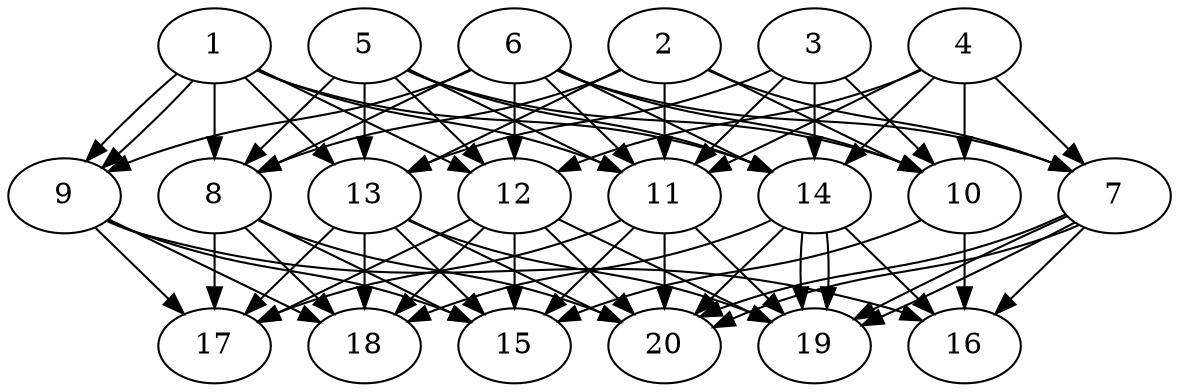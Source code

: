 // DAG automatically generated by daggen at Tue Aug  6 16:20:30 2019
// ./daggen --dot -n 20 --ccr 0.3 --fat 0.8 --regular 0.5 --density 0.9 --mindata 5242880 --maxdata 52428800 
digraph G {
  1 [size="156757333", alpha="0.03", expect_size="47027200"] 
  1 -> 8 [size ="47027200"]
  1 -> 9 [size ="47027200"]
  1 -> 9 [size ="47027200"]
  1 -> 11 [size ="47027200"]
  1 -> 12 [size ="47027200"]
  1 -> 13 [size ="47027200"]
  1 -> 14 [size ="47027200"]
  2 [size="158436693", alpha="0.13", expect_size="47531008"] 
  2 -> 7 [size ="47531008"]
  2 -> 8 [size ="47531008"]
  2 -> 10 [size ="47531008"]
  2 -> 11 [size ="47531008"]
  2 -> 13 [size ="47531008"]
  3 [size="90862933", alpha="0.07", expect_size="27258880"] 
  3 -> 10 [size ="27258880"]
  3 -> 11 [size ="27258880"]
  3 -> 13 [size ="27258880"]
  3 -> 14 [size ="27258880"]
  4 [size="111510187", alpha="0.03", expect_size="33453056"] 
  4 -> 7 [size ="33453056"]
  4 -> 10 [size ="33453056"]
  4 -> 11 [size ="33453056"]
  4 -> 12 [size ="33453056"]
  4 -> 14 [size ="33453056"]
  5 [size="106745173", alpha="0.15", expect_size="32023552"] 
  5 -> 8 [size ="32023552"]
  5 -> 10 [size ="32023552"]
  5 -> 11 [size ="32023552"]
  5 -> 12 [size ="32023552"]
  5 -> 13 [size ="32023552"]
  5 -> 14 [size ="32023552"]
  6 [size="112769707", alpha="0.16", expect_size="33830912"] 
  6 -> 7 [size ="33830912"]
  6 -> 8 [size ="33830912"]
  6 -> 9 [size ="33830912"]
  6 -> 10 [size ="33830912"]
  6 -> 11 [size ="33830912"]
  6 -> 12 [size ="33830912"]
  6 -> 14 [size ="33830912"]
  7 [size="31457280", alpha="0.02", expect_size="9437184"] 
  7 -> 16 [size ="9437184"]
  7 -> 19 [size ="9437184"]
  7 -> 19 [size ="9437184"]
  7 -> 20 [size ="9437184"]
  7 -> 20 [size ="9437184"]
  8 [size="153760427", alpha="0.12", expect_size="46128128"] 
  8 -> 15 [size ="46128128"]
  8 -> 17 [size ="46128128"]
  8 -> 18 [size ="46128128"]
  8 -> 20 [size ="46128128"]
  9 [size="137717760", alpha="0.08", expect_size="41315328"] 
  9 -> 15 [size ="41315328"]
  9 -> 16 [size ="41315328"]
  9 -> 17 [size ="41315328"]
  9 -> 18 [size ="41315328"]
  10 [size="34570240", alpha="0.14", expect_size="10371072"] 
  10 -> 15 [size ="10371072"]
  10 -> 16 [size ="10371072"]
  11 [size="173076480", alpha="0.00", expect_size="51922944"] 
  11 -> 15 [size ="51922944"]
  11 -> 17 [size ="51922944"]
  11 -> 19 [size ="51922944"]
  11 -> 20 [size ="51922944"]
  12 [size="38946133", alpha="0.14", expect_size="11683840"] 
  12 -> 15 [size ="11683840"]
  12 -> 17 [size ="11683840"]
  12 -> 18 [size ="11683840"]
  12 -> 19 [size ="11683840"]
  12 -> 20 [size ="11683840"]
  13 [size="142783147", alpha="0.06", expect_size="42834944"] 
  13 -> 15 [size ="42834944"]
  13 -> 17 [size ="42834944"]
  13 -> 18 [size ="42834944"]
  13 -> 19 [size ="42834944"]
  13 -> 20 [size ="42834944"]
  14 [size="37758293", alpha="0.15", expect_size="11327488"] 
  14 -> 16 [size ="11327488"]
  14 -> 18 [size ="11327488"]
  14 -> 19 [size ="11327488"]
  14 -> 19 [size ="11327488"]
  14 -> 20 [size ="11327488"]
  15 [size="57511253", alpha="0.14", expect_size="17253376"] 
  16 [size="174513493", alpha="0.09", expect_size="52354048"] 
  17 [size="141837653", alpha="0.08", expect_size="42551296"] 
  18 [size="154149547", alpha="0.05", expect_size="46244864"] 
  19 [size="93016747", alpha="0.12", expect_size="27905024"] 
  20 [size="156180480", alpha="0.04", expect_size="46854144"] 
}
